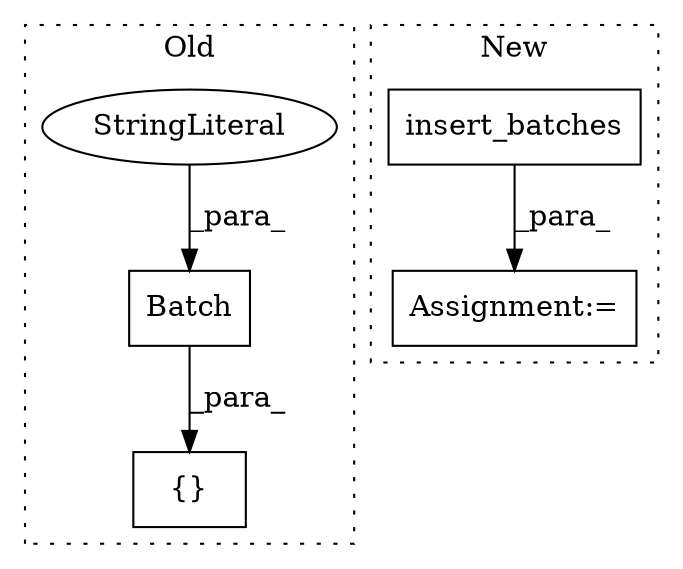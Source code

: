digraph G {
subgraph cluster0 {
1 [label="Batch" a="32" s="2076,2309" l="6,1" shape="box"];
3 [label="{}" a="4" s="2483,2496" l="1,1" shape="box"];
4 [label="StringLiteral" a="45" s="2130" l="5" shape="ellipse"];
label = "Old";
style="dotted";
}
subgraph cluster1 {
2 [label="insert_batches" a="32" s="2866" l="16" shape="box"];
5 [label="Assignment:=" a="7" s="2860" l="1" shape="box"];
label = "New";
style="dotted";
}
1 -> 3 [label="_para_"];
2 -> 5 [label="_para_"];
4 -> 1 [label="_para_"];
}